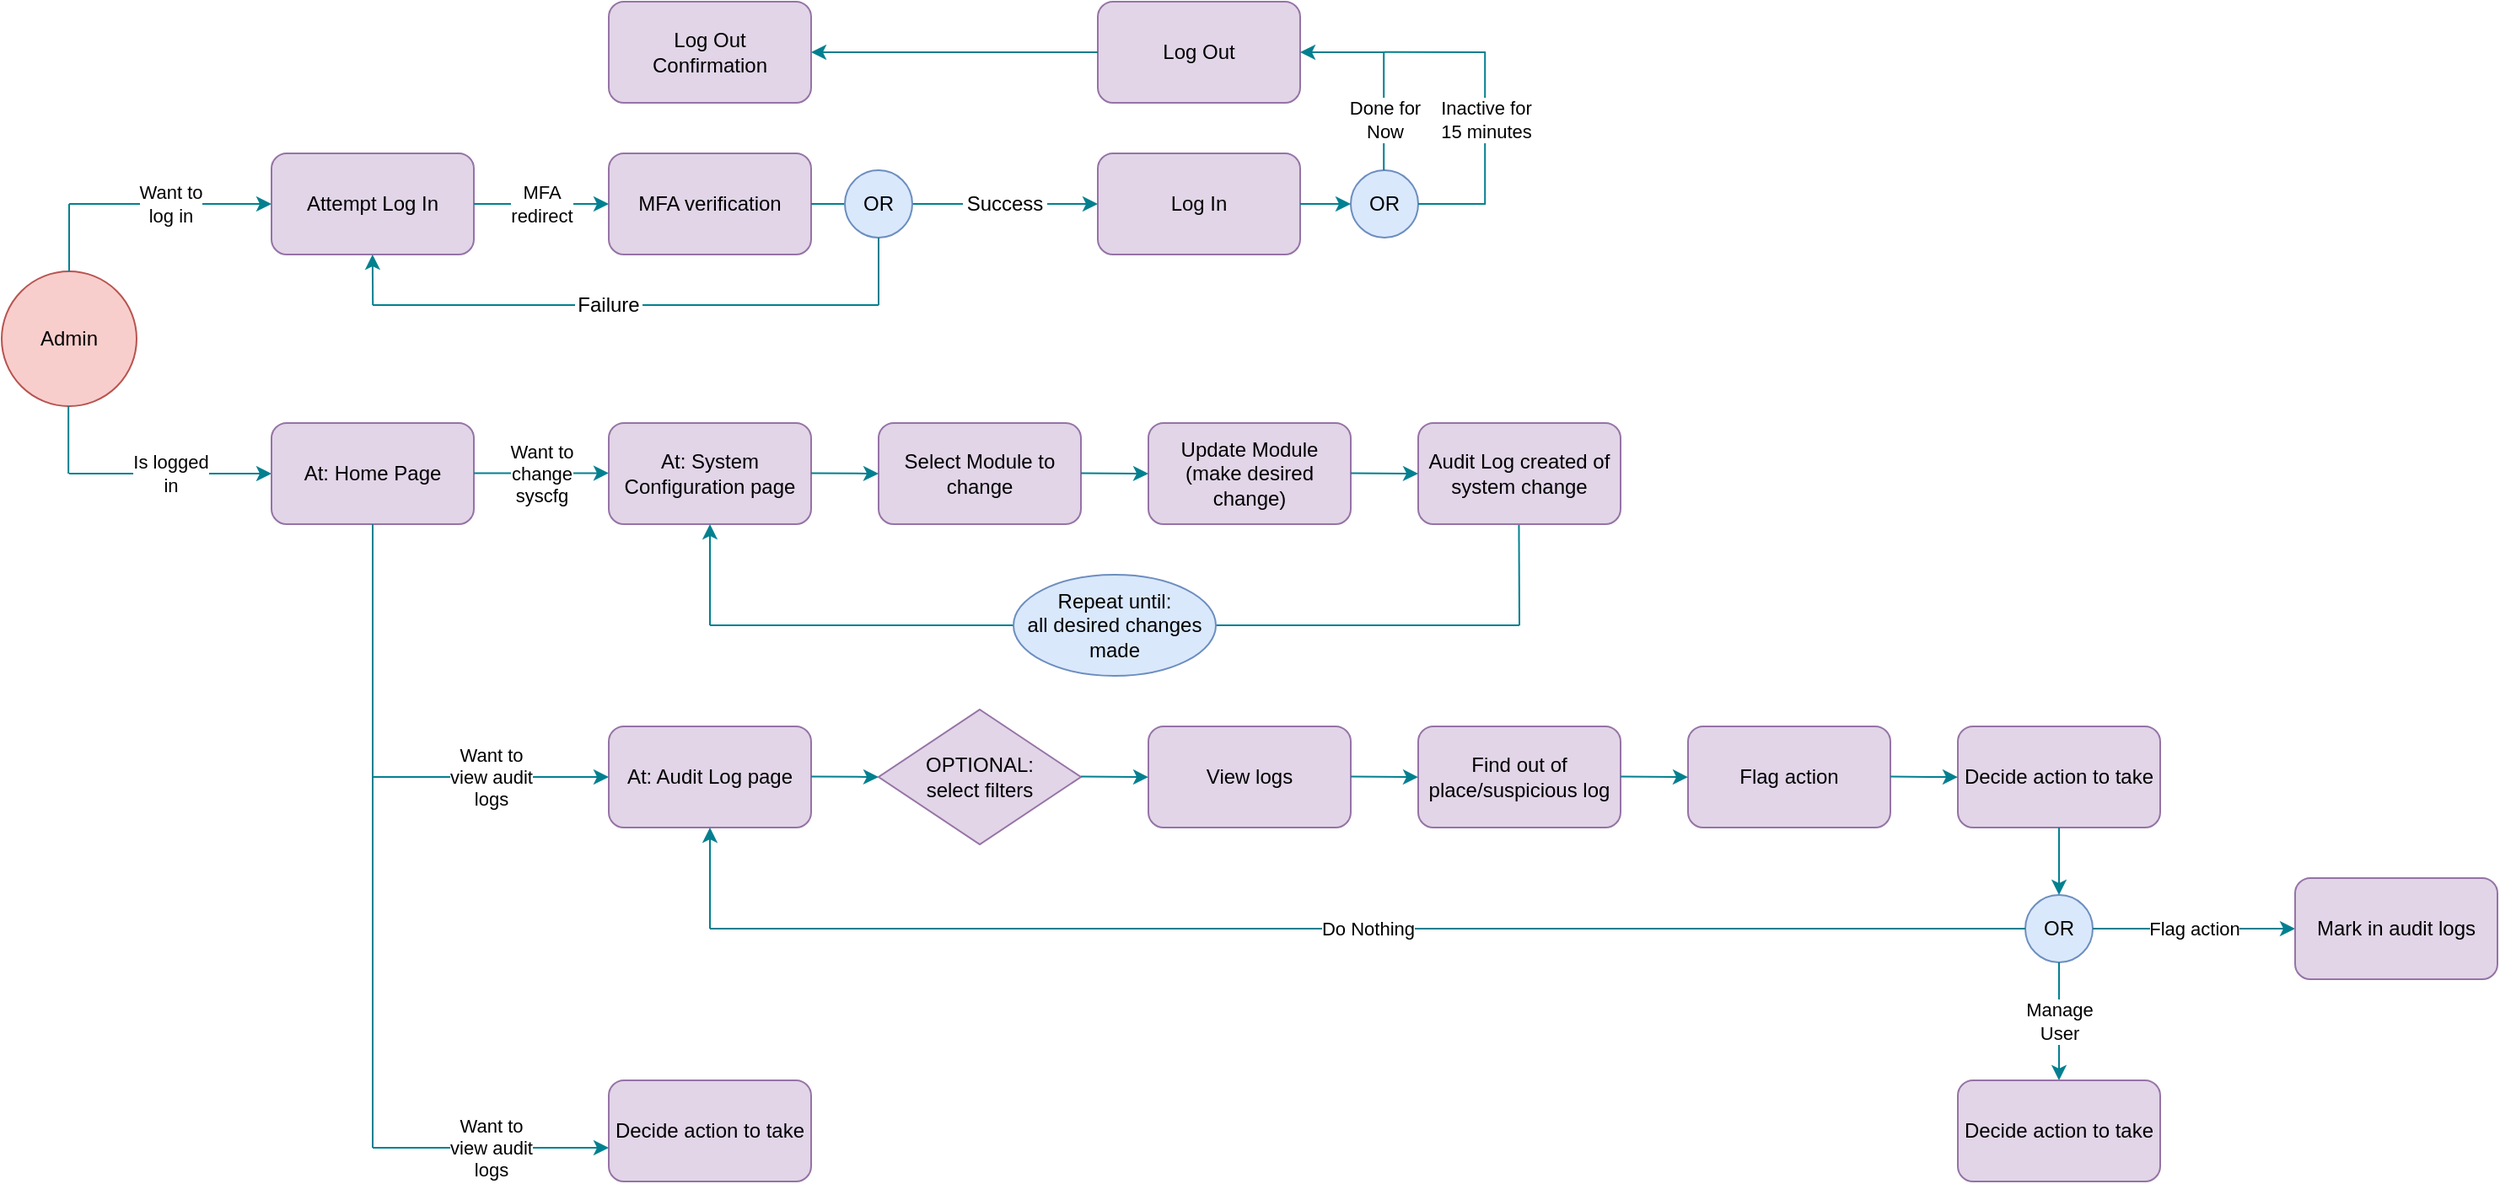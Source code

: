 <mxfile version="24.7.15">
  <diagram name="Page-1" id="o8XlsWnnpRnbrCQ8FYEk">
    <mxGraphModel dx="795" dy="508" grid="1" gridSize="10" guides="1" tooltips="1" connect="1" arrows="1" fold="1" page="1" pageScale="1" pageWidth="850" pageHeight="1100" math="0" shadow="0">
      <root>
        <mxCell id="0" />
        <mxCell id="1" parent="0" />
        <mxCell id="_eAn0dJ42G-p-g4B5pes-1" value="Admin" style="ellipse;whiteSpace=wrap;html=1;aspect=fixed;fillColor=#f8cecc;strokeColor=#b85450;" vertex="1" parent="1">
          <mxGeometry x="40" y="280" width="80" height="80" as="geometry" />
        </mxCell>
        <mxCell id="_eAn0dJ42G-p-g4B5pes-5" value="Log In" style="rounded=1;whiteSpace=wrap;html=1;fillColor=#e1d5e7;strokeColor=#9673a6;" vertex="1" parent="1">
          <mxGeometry x="690" y="210" width="120" height="60" as="geometry" />
        </mxCell>
        <mxCell id="_eAn0dJ42G-p-g4B5pes-10" value="OR" style="ellipse;whiteSpace=wrap;html=1;aspect=fixed;strokeColor=#6c8ebf;fillColor=#dae8fc;" vertex="1" parent="1">
          <mxGeometry x="840" y="220" width="40" height="40" as="geometry" />
        </mxCell>
        <mxCell id="_eAn0dJ42G-p-g4B5pes-11" value="Log Out" style="rounded=1;whiteSpace=wrap;html=1;fillColor=#e1d5e7;strokeColor=#9673a6;" vertex="1" parent="1">
          <mxGeometry x="690" y="120" width="120" height="60" as="geometry" />
        </mxCell>
        <mxCell id="_eAn0dJ42G-p-g4B5pes-12" value="" style="endArrow=none;html=1;rounded=0;strokeColor=#028090;fontColor=#E4FDE1;fillColor=#F45B69;" edge="1" parent="1">
          <mxGeometry width="50" height="50" relative="1" as="geometry">
            <mxPoint x="859.6" y="150" as="sourcePoint" />
            <mxPoint x="859.6" y="220" as="targetPoint" />
          </mxGeometry>
        </mxCell>
        <mxCell id="_eAn0dJ42G-p-g4B5pes-13" value="" style="endArrow=classic;html=1;rounded=0;strokeColor=#028090;fontColor=#E4FDE1;fillColor=#F45B69;entryX=1;entryY=0.5;entryDx=0;entryDy=0;" edge="1" parent="1" target="_eAn0dJ42G-p-g4B5pes-11">
          <mxGeometry width="50" height="50" relative="1" as="geometry">
            <mxPoint x="860" y="150" as="sourcePoint" />
            <mxPoint x="950" y="30" as="targetPoint" />
          </mxGeometry>
        </mxCell>
        <mxCell id="_eAn0dJ42G-p-g4B5pes-14" value="&lt;font color=&quot;#000000&quot;&gt;Done for&lt;/font&gt;&lt;div&gt;&lt;font color=&quot;#000000&quot;&gt;Now&lt;/font&gt;&lt;/div&gt;" style="edgeLabel;resizable=0;html=1;;align=center;verticalAlign=middle;strokeColor=#028090;fontColor=#E4FDE1;fillColor=#F45B69;" connectable="0" vertex="1" parent="1">
          <mxGeometry x="860.004" y="190" as="geometry" />
        </mxCell>
        <mxCell id="_eAn0dJ42G-p-g4B5pes-15" value="Attempt Log In" style="rounded=1;whiteSpace=wrap;html=1;fillColor=#e1d5e7;strokeColor=#9673a6;" vertex="1" parent="1">
          <mxGeometry x="200" y="210" width="120" height="60" as="geometry" />
        </mxCell>
        <mxCell id="_eAn0dJ42G-p-g4B5pes-16" value="MFA verification" style="rounded=1;whiteSpace=wrap;html=1;fillColor=#e1d5e7;strokeColor=#9673a6;" vertex="1" parent="1">
          <mxGeometry x="400" y="210" width="120" height="60" as="geometry" />
        </mxCell>
        <mxCell id="_eAn0dJ42G-p-g4B5pes-17" value="" style="endArrow=classic;html=1;rounded=0;exitX=1;exitY=0.5;exitDx=0;exitDy=0;entryX=0;entryY=0.5;entryDx=0;entryDy=0;strokeColor=#028090;" edge="1" parent="1" source="_eAn0dJ42G-p-g4B5pes-15" target="_eAn0dJ42G-p-g4B5pes-16">
          <mxGeometry relative="1" as="geometry">
            <mxPoint x="300" y="310" as="sourcePoint" />
            <mxPoint x="400" y="310" as="targetPoint" />
          </mxGeometry>
        </mxCell>
        <mxCell id="_eAn0dJ42G-p-g4B5pes-18" value="MFA&lt;div&gt;redirect&lt;/div&gt;" style="edgeLabel;resizable=0;html=1;;align=center;verticalAlign=middle;" connectable="0" vertex="1" parent="_eAn0dJ42G-p-g4B5pes-17">
          <mxGeometry relative="1" as="geometry" />
        </mxCell>
        <mxCell id="_eAn0dJ42G-p-g4B5pes-19" value="" style="endArrow=classic;html=1;rounded=0;exitX=1;exitY=0.5;exitDx=0;exitDy=0;entryX=0;entryY=0.5;entryDx=0;entryDy=0;fillColor=#0050ef;strokeColor=#028090;" edge="1" parent="1" source="_eAn0dJ42G-p-g4B5pes-34" target="_eAn0dJ42G-p-g4B5pes-5">
          <mxGeometry width="50" height="50" relative="1" as="geometry">
            <mxPoint x="510" y="340" as="sourcePoint" />
            <mxPoint x="560" y="290" as="targetPoint" />
          </mxGeometry>
        </mxCell>
        <mxCell id="_eAn0dJ42G-p-g4B5pes-21" value="" style="endArrow=classic;html=1;rounded=0;entryX=0;entryY=0.5;entryDx=0;entryDy=0;fillColor=#0050ef;strokeColor=#028090;exitX=1;exitY=0.5;exitDx=0;exitDy=0;" edge="1" parent="1" source="_eAn0dJ42G-p-g4B5pes-5" target="_eAn0dJ42G-p-g4B5pes-10">
          <mxGeometry width="50" height="50" relative="1" as="geometry">
            <mxPoint x="830" y="170" as="sourcePoint" />
            <mxPoint x="820" y="239.71" as="targetPoint" />
          </mxGeometry>
        </mxCell>
        <mxCell id="_eAn0dJ42G-p-g4B5pes-22" value="" style="endArrow=classic;html=1;rounded=0;strokeColor=#028090;entryX=0;entryY=0.5;entryDx=0;entryDy=0;" edge="1" parent="1" target="_eAn0dJ42G-p-g4B5pes-15">
          <mxGeometry relative="1" as="geometry">
            <mxPoint x="80" y="240" as="sourcePoint" />
            <mxPoint x="210" y="280" as="targetPoint" />
          </mxGeometry>
        </mxCell>
        <mxCell id="_eAn0dJ42G-p-g4B5pes-23" value="Want to&lt;div&gt;log in&lt;/div&gt;" style="edgeLabel;resizable=0;html=1;;align=center;verticalAlign=middle;" connectable="0" vertex="1" parent="_eAn0dJ42G-p-g4B5pes-22">
          <mxGeometry relative="1" as="geometry" />
        </mxCell>
        <mxCell id="_eAn0dJ42G-p-g4B5pes-24" value="" style="endArrow=none;html=1;rounded=0;exitX=0.5;exitY=0;exitDx=0;exitDy=0;strokeColor=#028090;" edge="1" parent="1" source="_eAn0dJ42G-p-g4B5pes-1">
          <mxGeometry width="50" height="50" relative="1" as="geometry">
            <mxPoint x="140" y="310" as="sourcePoint" />
            <mxPoint x="80" y="240" as="targetPoint" />
          </mxGeometry>
        </mxCell>
        <mxCell id="_eAn0dJ42G-p-g4B5pes-25" value="" style="endArrow=none;html=1;rounded=0;strokeColor=#028090;" edge="1" parent="1">
          <mxGeometry width="50" height="50" relative="1" as="geometry">
            <mxPoint x="919.6" y="240" as="sourcePoint" />
            <mxPoint x="919.6" y="150" as="targetPoint" />
          </mxGeometry>
        </mxCell>
        <mxCell id="_eAn0dJ42G-p-g4B5pes-26" value="" style="endArrow=none;html=1;rounded=0;exitX=1;exitY=0.5;exitDx=0;exitDy=0;strokeColor=#028090;" edge="1" parent="1" source="_eAn0dJ42G-p-g4B5pes-10">
          <mxGeometry width="50" height="50" relative="1" as="geometry">
            <mxPoint x="790" y="360" as="sourcePoint" />
            <mxPoint x="920" y="240" as="targetPoint" />
          </mxGeometry>
        </mxCell>
        <mxCell id="_eAn0dJ42G-p-g4B5pes-27" value="" style="endArrow=none;html=1;rounded=0;exitX=1;exitY=0.5;exitDx=0;exitDy=0;strokeColor=#028090;" edge="1" parent="1">
          <mxGeometry width="50" height="50" relative="1" as="geometry">
            <mxPoint x="860" y="149.83" as="sourcePoint" />
            <mxPoint x="920" y="150" as="targetPoint" />
          </mxGeometry>
        </mxCell>
        <mxCell id="_eAn0dJ42G-p-g4B5pes-28" value="&lt;font color=&quot;#000000&quot;&gt;Inactive for&lt;/font&gt;&lt;div&gt;&lt;font color=&quot;#000000&quot;&gt;15 minutes&lt;/font&gt;&lt;/div&gt;" style="edgeLabel;resizable=0;html=1;;align=center;verticalAlign=middle;strokeColor=#028090;fontColor=#E4FDE1;fillColor=#F45B69;" connectable="0" vertex="1" parent="1">
          <mxGeometry x="920.004" y="190" as="geometry" />
        </mxCell>
        <mxCell id="_eAn0dJ42G-p-g4B5pes-29" value="Log Out&lt;div&gt;Confirmation&lt;/div&gt;" style="rounded=1;whiteSpace=wrap;html=1;fillColor=#e1d5e7;strokeColor=#9673a6;" vertex="1" parent="1">
          <mxGeometry x="400" y="120" width="120" height="60" as="geometry" />
        </mxCell>
        <mxCell id="_eAn0dJ42G-p-g4B5pes-30" value="" style="endArrow=classic;html=1;rounded=0;exitX=0;exitY=0.5;exitDx=0;exitDy=0;entryX=1;entryY=0.5;entryDx=0;entryDy=0;strokeColor=#028090;" edge="1" parent="1" source="_eAn0dJ42G-p-g4B5pes-11" target="_eAn0dJ42G-p-g4B5pes-29">
          <mxGeometry relative="1" as="geometry">
            <mxPoint x="330" y="250" as="sourcePoint" />
            <mxPoint x="410" y="250" as="targetPoint" />
          </mxGeometry>
        </mxCell>
        <mxCell id="_eAn0dJ42G-p-g4B5pes-36" value="" style="endArrow=none;html=1;rounded=0;strokeColor=#028090;fontColor=#E4FDE1;fillColor=#F45B69;" edge="1" parent="1" target="_eAn0dJ42G-p-g4B5pes-34">
          <mxGeometry width="50" height="50" relative="1" as="geometry">
            <mxPoint x="520" y="240" as="sourcePoint" />
            <mxPoint x="634.86" y="250" as="targetPoint" />
          </mxGeometry>
        </mxCell>
        <mxCell id="_eAn0dJ42G-p-g4B5pes-32" value="OR" style="ellipse;whiteSpace=wrap;html=1;aspect=fixed;strokeColor=#6c8ebf;fillColor=#dae8fc;" vertex="1" parent="1">
          <mxGeometry x="540" y="220" width="40" height="40" as="geometry" />
        </mxCell>
        <mxCell id="_eAn0dJ42G-p-g4B5pes-33" value="" style="edgeLabel;resizable=0;html=1;;align=center;verticalAlign=middle;strokeColor=#028090;fontColor=#E4FDE1;fillColor=#F45B69;" connectable="0" vertex="1" parent="1">
          <mxGeometry x="640.004" y="240" as="geometry">
            <mxPoint x="6" y="-5" as="offset" />
          </mxGeometry>
        </mxCell>
        <mxCell id="_eAn0dJ42G-p-g4B5pes-34" value="Success" style="text;html=1;align=center;verticalAlign=middle;whiteSpace=wrap;rounded=0;" vertex="1" parent="1">
          <mxGeometry x="610" y="225" width="50" height="30" as="geometry" />
        </mxCell>
        <mxCell id="_eAn0dJ42G-p-g4B5pes-38" value="" style="endArrow=none;html=1;rounded=0;strokeColor=#028090;fontColor=#E4FDE1;fillColor=#F45B69;" edge="1" parent="1" source="_eAn0dJ42G-p-g4B5pes-40">
          <mxGeometry width="50" height="50" relative="1" as="geometry">
            <mxPoint x="250" y="300" as="sourcePoint" />
            <mxPoint x="560" y="300" as="targetPoint" />
          </mxGeometry>
        </mxCell>
        <mxCell id="_eAn0dJ42G-p-g4B5pes-39" value="" style="endArrow=none;html=1;rounded=0;strokeColor=#028090;fontColor=#E4FDE1;fillColor=#F45B69;" edge="1" parent="1">
          <mxGeometry width="50" height="50" relative="1" as="geometry">
            <mxPoint x="560" y="260" as="sourcePoint" />
            <mxPoint x="560" y="300" as="targetPoint" />
          </mxGeometry>
        </mxCell>
        <mxCell id="_eAn0dJ42G-p-g4B5pes-41" value="" style="endArrow=none;html=1;rounded=0;strokeColor=#028090;fontColor=#E4FDE1;fillColor=#F45B69;" edge="1" parent="1" target="_eAn0dJ42G-p-g4B5pes-40">
          <mxGeometry width="50" height="50" relative="1" as="geometry">
            <mxPoint x="260" y="300" as="sourcePoint" />
            <mxPoint x="560" y="300" as="targetPoint" />
          </mxGeometry>
        </mxCell>
        <mxCell id="_eAn0dJ42G-p-g4B5pes-40" value="Failure" style="text;html=1;align=center;verticalAlign=middle;whiteSpace=wrap;rounded=0;" vertex="1" parent="1">
          <mxGeometry x="380" y="290" width="40" height="20" as="geometry" />
        </mxCell>
        <mxCell id="_eAn0dJ42G-p-g4B5pes-42" value="" style="endArrow=classic;html=1;rounded=0;entryX=0.48;entryY=1.029;entryDx=0;entryDy=0;strokeColor=#028090;entryPerimeter=0;" edge="1" parent="1">
          <mxGeometry relative="1" as="geometry">
            <mxPoint x="260.1" y="300" as="sourcePoint" />
            <mxPoint x="259.9" y="270.0" as="targetPoint" />
          </mxGeometry>
        </mxCell>
        <mxCell id="_eAn0dJ42G-p-g4B5pes-44" value="" style="endArrow=classic;html=1;rounded=0;strokeColor=#028090;entryX=0;entryY=0.5;entryDx=0;entryDy=0;" edge="1" parent="1">
          <mxGeometry relative="1" as="geometry">
            <mxPoint x="80" y="400" as="sourcePoint" />
            <mxPoint x="200" y="400" as="targetPoint" />
          </mxGeometry>
        </mxCell>
        <mxCell id="_eAn0dJ42G-p-g4B5pes-45" value="Is logged&lt;div&gt;in&lt;/div&gt;" style="edgeLabel;resizable=0;html=1;;align=center;verticalAlign=middle;" connectable="0" vertex="1" parent="_eAn0dJ42G-p-g4B5pes-44">
          <mxGeometry relative="1" as="geometry" />
        </mxCell>
        <mxCell id="_eAn0dJ42G-p-g4B5pes-46" value="" style="endArrow=none;html=1;rounded=0;exitX=0.5;exitY=0;exitDx=0;exitDy=0;strokeColor=#028090;" edge="1" parent="1">
          <mxGeometry width="50" height="50" relative="1" as="geometry">
            <mxPoint x="79.58" y="400" as="sourcePoint" />
            <mxPoint x="79.58" y="360" as="targetPoint" />
          </mxGeometry>
        </mxCell>
        <mxCell id="_eAn0dJ42G-p-g4B5pes-47" value="At: Home Page" style="rounded=1;whiteSpace=wrap;html=1;fillColor=#e1d5e7;strokeColor=#9673a6;" vertex="1" parent="1">
          <mxGeometry x="200" y="370" width="120" height="60" as="geometry" />
        </mxCell>
        <mxCell id="_eAn0dJ42G-p-g4B5pes-48" value="At: System Configuration page" style="rounded=1;whiteSpace=wrap;html=1;fillColor=#e1d5e7;strokeColor=#9673a6;" vertex="1" parent="1">
          <mxGeometry x="400" y="370" width="120" height="60" as="geometry" />
        </mxCell>
        <mxCell id="_eAn0dJ42G-p-g4B5pes-49" value="" style="endArrow=classic;html=1;rounded=0;exitX=1;exitY=0.5;exitDx=0;exitDy=0;entryX=0;entryY=0.5;entryDx=0;entryDy=0;strokeColor=#028090;" edge="1" parent="1">
          <mxGeometry relative="1" as="geometry">
            <mxPoint x="320" y="399.72" as="sourcePoint" />
            <mxPoint x="400" y="399.72" as="targetPoint" />
          </mxGeometry>
        </mxCell>
        <mxCell id="_eAn0dJ42G-p-g4B5pes-50" value="Want to&lt;div&gt;change&lt;/div&gt;&lt;div&gt;syscfg&lt;/div&gt;" style="edgeLabel;resizable=0;html=1;;align=center;verticalAlign=middle;" connectable="0" vertex="1" parent="_eAn0dJ42G-p-g4B5pes-49">
          <mxGeometry relative="1" as="geometry" />
        </mxCell>
        <mxCell id="_eAn0dJ42G-p-g4B5pes-51" value="Select Module to change" style="rounded=1;whiteSpace=wrap;html=1;fillColor=#e1d5e7;strokeColor=#9673a6;" vertex="1" parent="1">
          <mxGeometry x="560" y="370" width="120" height="60" as="geometry" />
        </mxCell>
        <mxCell id="_eAn0dJ42G-p-g4B5pes-53" value="" style="endArrow=classic;html=1;rounded=0;exitX=1;exitY=0.5;exitDx=0;exitDy=0;strokeColor=#028090;" edge="1" parent="1">
          <mxGeometry relative="1" as="geometry">
            <mxPoint x="520" y="399.72" as="sourcePoint" />
            <mxPoint x="560" y="400" as="targetPoint" />
          </mxGeometry>
        </mxCell>
        <mxCell id="_eAn0dJ42G-p-g4B5pes-55" value="Update Module (make desired change)" style="rounded=1;whiteSpace=wrap;html=1;fillColor=#e1d5e7;strokeColor=#9673a6;" vertex="1" parent="1">
          <mxGeometry x="720" y="370" width="120" height="60" as="geometry" />
        </mxCell>
        <mxCell id="_eAn0dJ42G-p-g4B5pes-56" value="" style="endArrow=classic;html=1;rounded=0;exitX=1;exitY=0.5;exitDx=0;exitDy=0;strokeColor=#028090;" edge="1" parent="1">
          <mxGeometry relative="1" as="geometry">
            <mxPoint x="680" y="399.72" as="sourcePoint" />
            <mxPoint x="720" y="400" as="targetPoint" />
          </mxGeometry>
        </mxCell>
        <mxCell id="_eAn0dJ42G-p-g4B5pes-58" value="" style="endArrow=none;html=1;rounded=0;strokeColor=#028090;fontColor=#E4FDE1;fillColor=#F45B69;" edge="1" parent="1">
          <mxGeometry width="50" height="50" relative="1" as="geometry">
            <mxPoint x="939.72" y="430" as="sourcePoint" />
            <mxPoint x="940" y="490" as="targetPoint" />
          </mxGeometry>
        </mxCell>
        <mxCell id="_eAn0dJ42G-p-g4B5pes-59" value="" style="endArrow=none;html=1;rounded=0;strokeColor=#028090;fontColor=#E4FDE1;fillColor=#F45B69;" edge="1" parent="1">
          <mxGeometry width="50" height="50" relative="1" as="geometry">
            <mxPoint x="460" y="490" as="sourcePoint" />
            <mxPoint x="940" y="490" as="targetPoint" />
          </mxGeometry>
        </mxCell>
        <mxCell id="_eAn0dJ42G-p-g4B5pes-60" value="" style="endArrow=classic;html=1;rounded=0;strokeColor=#028090;entryX=0.5;entryY=1;entryDx=0;entryDy=0;" edge="1" parent="1" target="_eAn0dJ42G-p-g4B5pes-48">
          <mxGeometry relative="1" as="geometry">
            <mxPoint x="460" y="490" as="sourcePoint" />
            <mxPoint x="570" y="410" as="targetPoint" />
          </mxGeometry>
        </mxCell>
        <mxCell id="_eAn0dJ42G-p-g4B5pes-62" value="Repeat until:&lt;div&gt;all desired changes&lt;/div&gt;&lt;div&gt;made&lt;/div&gt;" style="ellipse;whiteSpace=wrap;html=1;fillColor=#dae8fc;strokeColor=#6c8ebf;" vertex="1" parent="1">
          <mxGeometry x="640" y="460" width="120" height="60" as="geometry" />
        </mxCell>
        <mxCell id="_eAn0dJ42G-p-g4B5pes-63" value="Audit Log created of system change" style="rounded=1;whiteSpace=wrap;html=1;fillColor=#e1d5e7;strokeColor=#9673a6;" vertex="1" parent="1">
          <mxGeometry x="880" y="370" width="120" height="60" as="geometry" />
        </mxCell>
        <mxCell id="_eAn0dJ42G-p-g4B5pes-64" value="" style="endArrow=classic;html=1;rounded=0;exitX=1;exitY=0.5;exitDx=0;exitDy=0;strokeColor=#028090;" edge="1" parent="1">
          <mxGeometry relative="1" as="geometry">
            <mxPoint x="840" y="399.72" as="sourcePoint" />
            <mxPoint x="880" y="400" as="targetPoint" />
          </mxGeometry>
        </mxCell>
        <mxCell id="_eAn0dJ42G-p-g4B5pes-65" value="At: Audit Log page" style="rounded=1;whiteSpace=wrap;html=1;fillColor=#e1d5e7;strokeColor=#9673a6;" vertex="1" parent="1">
          <mxGeometry x="400" y="550" width="120" height="60" as="geometry" />
        </mxCell>
        <mxCell id="_eAn0dJ42G-p-g4B5pes-66" value="" style="endArrow=none;html=1;rounded=0;strokeColor=#028090;fontColor=#E4FDE1;fillColor=#F45B69;exitX=0.5;exitY=1;exitDx=0;exitDy=0;" edge="1" parent="1" source="_eAn0dJ42G-p-g4B5pes-47">
          <mxGeometry width="50" height="50" relative="1" as="geometry">
            <mxPoint x="260" y="450" as="sourcePoint" />
            <mxPoint x="260" y="800" as="targetPoint" />
          </mxGeometry>
        </mxCell>
        <mxCell id="_eAn0dJ42G-p-g4B5pes-67" value="" style="endArrow=classic;html=1;rounded=0;exitX=1;exitY=0.5;exitDx=0;exitDy=0;entryX=0;entryY=0.5;entryDx=0;entryDy=0;strokeColor=#028090;" edge="1" parent="1" target="_eAn0dJ42G-p-g4B5pes-65">
          <mxGeometry relative="1" as="geometry">
            <mxPoint x="260" y="580" as="sourcePoint" />
            <mxPoint x="340" y="580" as="targetPoint" />
          </mxGeometry>
        </mxCell>
        <mxCell id="_eAn0dJ42G-p-g4B5pes-68" value="Want to&lt;div&gt;view audit&lt;/div&gt;&lt;div&gt;logs&lt;/div&gt;" style="edgeLabel;resizable=0;html=1;;align=center;verticalAlign=middle;" connectable="0" vertex="1" parent="_eAn0dJ42G-p-g4B5pes-67">
          <mxGeometry relative="1" as="geometry" />
        </mxCell>
        <mxCell id="_eAn0dJ42G-p-g4B5pes-69" value="View logs" style="rounded=1;whiteSpace=wrap;html=1;fillColor=#e1d5e7;strokeColor=#9673a6;" vertex="1" parent="1">
          <mxGeometry x="720" y="550" width="120" height="60" as="geometry" />
        </mxCell>
        <mxCell id="_eAn0dJ42G-p-g4B5pes-70" value="" style="endArrow=classic;html=1;rounded=0;exitX=1;exitY=0.5;exitDx=0;exitDy=0;strokeColor=#028090;" edge="1" parent="1">
          <mxGeometry relative="1" as="geometry">
            <mxPoint x="520" y="579.72" as="sourcePoint" />
            <mxPoint x="560" y="580" as="targetPoint" />
          </mxGeometry>
        </mxCell>
        <mxCell id="_eAn0dJ42G-p-g4B5pes-71" value="OPTIONAL:&lt;div&gt;select filters&lt;/div&gt;" style="rhombus;whiteSpace=wrap;html=1;fillColor=#e1d5e7;strokeColor=#9673a6;" vertex="1" parent="1">
          <mxGeometry x="560" y="540" width="120" height="80" as="geometry" />
        </mxCell>
        <mxCell id="_eAn0dJ42G-p-g4B5pes-72" value="" style="endArrow=classic;html=1;rounded=0;exitX=1;exitY=0.5;exitDx=0;exitDy=0;strokeColor=#028090;" edge="1" parent="1">
          <mxGeometry relative="1" as="geometry">
            <mxPoint x="680" y="579.79" as="sourcePoint" />
            <mxPoint x="720" y="580.07" as="targetPoint" />
          </mxGeometry>
        </mxCell>
        <mxCell id="_eAn0dJ42G-p-g4B5pes-73" value="Find out of place/suspicious log&lt;span style=&quot;color: rgba(0, 0, 0, 0); font-family: monospace; font-size: 0px; text-align: start; text-wrap: nowrap;&quot;&gt;%3CmxGraphModel%3E%3Croot%3E%3CmxCell%20id%3D%220%22%2F%3E%3CmxCell%20id%3D%221%22%20parent%3D%220%22%2F%3E%3CmxCell%20id%3D%222%22%20value%3D%22View%20logs%22%20style%3D%22rounded%3D1%3BwhiteSpace%3Dwrap%3Bhtml%3D1%3BfillColor%3D%23e1d5e7%3BstrokeColor%3D%239673a6%3B%22%20vertex%3D%221%22%20parent%3D%221%22%3E%3CmxGeometry%20x%3D%22720%22%20y%3D%22550%22%20width%3D%22120%22%20height%3D%2260%22%20as%3D%22geometry%22%2F%3E%3C%2FmxCell%3E%3CmxCell%20id%3D%223%22%20value%3D%22%22%20style%3D%22endArrow%3Dclassic%3Bhtml%3D1%3Brounded%3D0%3BexitX%3D1%3BexitY%3D0.5%3BexitDx%3D0%3BexitDy%3D0%3BstrokeColor%3D%23028090%3B%22%20edge%3D%221%22%20parent%3D%221%22%3E%3CmxGeometry%20relative%3D%221%22%20as%3D%22geometry%22%3E%3CmxPoint%20x%3D%22680%22%20y%3D%22579.79%22%20as%3D%22sourcePoint%22%2F%3E%3CmxPoint%20x%3D%22720%22%20y%3D%22580.07%22%20as%3D%22targetPoint%22%2F%3E%3C%2FmxGeometry%3E%3C%2FmxCell%3E%3C%2Froot%3E%3C%2FmxGraphModel%3E&lt;/span&gt;&lt;span style=&quot;color: rgba(0, 0, 0, 0); font-family: monospace; font-size: 0px; text-align: start; text-wrap: nowrap;&quot;&gt;%3CmxGraphModel%3E%3Croot%3E%3CmxCell%20id%3D%220%22%2F%3E%3CmxCell%20id%3D%221%22%20parent%3D%220%22%2F%3E%3CmxCell%20id%3D%222%22%20value%3D%22View%20logs%22%20style%3D%22rounded%3D1%3BwhiteSpace%3Dwrap%3Bhtml%3D1%3BfillColor%3D%23e1d5e7%3BstrokeColor%3D%239673a6%3B%22%20vertex%3D%221%22%20parent%3D%221%22%3E%3CmxGeometry%20x%3D%22720%22%20y%3D%22550%22%20width%3D%22120%22%20height%3D%2260%22%20as%3D%22geometry%22%2F%3E%3C%2FmxCell%3E%3CmxCell%20id%3D%223%22%20value%3D%22%22%20style%3D%22endArrow%3Dclassic%3Bhtml%3D1%3Brounded%3D0%3BexitX%3D1%3BexitY%3D0.5%3BexitDx%3D0%3BexitDy%3D0%3BstrokeColor%3D%23028090%3B%22%20edge%3D%221%22%20parent%3D%221%22%3E%3CmxGeometry%20relative%3D%221%22%20as%3D%22geometry%22%3E%3CmxPoint%20x%3D%22680%22%20y%3D%22579.79%22%20as%3D%22sourcePoint%22%2F%3E%3CmxPoint%20x%3D%22720%22%20y%3D%22580.07%22%20as%3D%22targetPoint%22%2F%3E%3C%2FmxGeometry%3E%3C%2FmxCell%3E%3C%2Froot%3E%3C%2FmxGraphModel%3E&lt;/span&gt;" style="rounded=1;whiteSpace=wrap;html=1;fillColor=#e1d5e7;strokeColor=#9673a6;" vertex="1" parent="1">
          <mxGeometry x="880" y="550" width="120" height="60" as="geometry" />
        </mxCell>
        <mxCell id="_eAn0dJ42G-p-g4B5pes-74" value="" style="endArrow=classic;html=1;rounded=0;exitX=1;exitY=0.5;exitDx=0;exitDy=0;strokeColor=#028090;" edge="1" parent="1">
          <mxGeometry relative="1" as="geometry">
            <mxPoint x="840" y="579.79" as="sourcePoint" />
            <mxPoint x="880" y="580.07" as="targetPoint" />
          </mxGeometry>
        </mxCell>
        <mxCell id="_eAn0dJ42G-p-g4B5pes-75" value="Flag action&lt;span style=&quot;color: rgba(0, 0, 0, 0); font-family: monospace; font-size: 0px; text-align: start; text-wrap: nowrap;&quot;&gt;%3CmxGraphModel%3E%3Croot%3E%3CmxCell%20id%3D%220%22%2F%3E%3CmxCell%20id%3D%221%22%20parent%3D%220%22%2F%3E%3CmxCell%20id%3D%222%22%20value%3D%22View%20logs%22%20style%3D%22rounded%3D1%3BwhiteSpace%3Dwrap%3Bhtml%3D1%3BfillColor%3D%23e1d5e7%3BstrokeColor%3D%239673a6%3B%22%20vertex%3D%221%22%20parent%3D%221%22%3E%3CmxGeometry%20x%3D%22720%22%20y%3D%22550%22%20width%3D%22120%22%20height%3D%2260%22%20as%3D%22geometry%22%2F%3E%3C%2FmxCell%3E%3CmxCell%20id%3D%223%22%20value%3D%22%22%20style%3D%22endArrow%3Dclassic%3Bhtml%3D1%3Brounded%3D0%3BexitX%3D1%3BexitY%3D0.5%3BexitDx%3D0%3BexitDy%3D0%3BstrokeColor%3D%23028090%3B%22%20edge%3D%221%22%20parent%3D%221%22%3E%3CmxGeometry%20relative%3D%221%22%20as%3D%22geometry%22%3E%3CmxPoint%20x%3D%22680%22%20y%3D%22579.79%22%20as%3D%22sourcePoint%22%2F%3E%3CmxPoint%20x%3D%22720%22%20y%3D%22580.07%22%20as%3D%22targetPoint%22%2F%3E%3C%2FmxGeometry%3E%3C%2FmxCell%3E%3C%2Froot%3E%3C%2FmxGraphModel%3E&lt;/span&gt;" style="rounded=1;whiteSpace=wrap;html=1;fillColor=#e1d5e7;strokeColor=#9673a6;" vertex="1" parent="1">
          <mxGeometry x="1040" y="550" width="120" height="60" as="geometry" />
        </mxCell>
        <mxCell id="_eAn0dJ42G-p-g4B5pes-76" value="" style="endArrow=classic;html=1;rounded=0;exitX=1;exitY=0.5;exitDx=0;exitDy=0;strokeColor=#028090;" edge="1" parent="1">
          <mxGeometry relative="1" as="geometry">
            <mxPoint x="1000" y="579.79" as="sourcePoint" />
            <mxPoint x="1040" y="580.07" as="targetPoint" />
          </mxGeometry>
        </mxCell>
        <mxCell id="_eAn0dJ42G-p-g4B5pes-77" value="Decide action to take" style="rounded=1;whiteSpace=wrap;html=1;fillColor=#e1d5e7;strokeColor=#9673a6;" vertex="1" parent="1">
          <mxGeometry x="1200" y="550" width="120" height="60" as="geometry" />
        </mxCell>
        <mxCell id="_eAn0dJ42G-p-g4B5pes-78" value="" style="endArrow=classic;html=1;rounded=0;exitX=1;exitY=0.5;exitDx=0;exitDy=0;strokeColor=#028090;" edge="1" parent="1">
          <mxGeometry relative="1" as="geometry">
            <mxPoint x="1160" y="579.79" as="sourcePoint" />
            <mxPoint x="1200" y="580.07" as="targetPoint" />
          </mxGeometry>
        </mxCell>
        <mxCell id="_eAn0dJ42G-p-g4B5pes-80" value="OR" style="ellipse;whiteSpace=wrap;html=1;aspect=fixed;strokeColor=#6c8ebf;fillColor=#dae8fc;" vertex="1" parent="1">
          <mxGeometry x="1240" y="650" width="40" height="40" as="geometry" />
        </mxCell>
        <mxCell id="_eAn0dJ42G-p-g4B5pes-81" value="" style="endArrow=classic;html=1;rounded=0;exitX=0.5;exitY=1;exitDx=0;exitDy=0;strokeColor=#028090;" edge="1" parent="1" source="_eAn0dJ42G-p-g4B5pes-77">
          <mxGeometry relative="1" as="geometry">
            <mxPoint x="1340" y="720" as="sourcePoint" />
            <mxPoint x="1260" y="650" as="targetPoint" />
          </mxGeometry>
        </mxCell>
        <mxCell id="_eAn0dJ42G-p-g4B5pes-82" value="" style="endArrow=none;html=1;rounded=0;strokeColor=#028090;exitX=0;exitY=0.5;exitDx=0;exitDy=0;endFill=0;" edge="1" parent="1" source="_eAn0dJ42G-p-g4B5pes-80">
          <mxGeometry relative="1" as="geometry">
            <mxPoint x="1390" y="630" as="sourcePoint" />
            <mxPoint x="460" y="670" as="targetPoint" />
          </mxGeometry>
        </mxCell>
        <mxCell id="_eAn0dJ42G-p-g4B5pes-83" value="Do Nothing" style="edgeLabel;resizable=0;html=1;;align=center;verticalAlign=middle;" connectable="0" vertex="1" parent="_eAn0dJ42G-p-g4B5pes-82">
          <mxGeometry relative="1" as="geometry" />
        </mxCell>
        <mxCell id="_eAn0dJ42G-p-g4B5pes-84" value="" style="endArrow=classic;html=1;rounded=0;strokeColor=#028090;exitX=0.5;exitY=1;exitDx=0;exitDy=0;" edge="1" parent="1" source="_eAn0dJ42G-p-g4B5pes-80">
          <mxGeometry relative="1" as="geometry">
            <mxPoint x="1380" y="700" as="sourcePoint" />
            <mxPoint x="1260" y="760" as="targetPoint" />
          </mxGeometry>
        </mxCell>
        <mxCell id="_eAn0dJ42G-p-g4B5pes-85" value="Manage&lt;div&gt;User&lt;/div&gt;" style="edgeLabel;resizable=0;html=1;;align=center;verticalAlign=middle;" connectable="0" vertex="1" parent="_eAn0dJ42G-p-g4B5pes-84">
          <mxGeometry relative="1" as="geometry" />
        </mxCell>
        <mxCell id="_eAn0dJ42G-p-g4B5pes-87" value="" style="endArrow=classic;html=1;rounded=0;strokeColor=#028090;entryX=0.5;entryY=1;entryDx=0;entryDy=0;" edge="1" parent="1" target="_eAn0dJ42G-p-g4B5pes-65">
          <mxGeometry relative="1" as="geometry">
            <mxPoint x="460" y="670" as="sourcePoint" />
            <mxPoint x="570" y="590" as="targetPoint" />
          </mxGeometry>
        </mxCell>
        <mxCell id="_eAn0dJ42G-p-g4B5pes-88" value="" style="endArrow=classic;html=1;rounded=0;strokeColor=#028090;exitX=1;exitY=0.5;exitDx=0;exitDy=0;" edge="1" parent="1" source="_eAn0dJ42G-p-g4B5pes-80">
          <mxGeometry relative="1" as="geometry">
            <mxPoint x="1270" y="700" as="sourcePoint" />
            <mxPoint x="1400" y="670" as="targetPoint" />
          </mxGeometry>
        </mxCell>
        <mxCell id="_eAn0dJ42G-p-g4B5pes-89" value="Flag action" style="edgeLabel;resizable=0;html=1;;align=center;verticalAlign=middle;" connectable="0" vertex="1" parent="_eAn0dJ42G-p-g4B5pes-88">
          <mxGeometry relative="1" as="geometry" />
        </mxCell>
        <mxCell id="_eAn0dJ42G-p-g4B5pes-90" value="Mark in audit logs" style="rounded=1;whiteSpace=wrap;html=1;fillColor=#e1d5e7;strokeColor=#9673a6;" vertex="1" parent="1">
          <mxGeometry x="1400" y="640" width="120" height="60" as="geometry" />
        </mxCell>
        <mxCell id="_eAn0dJ42G-p-g4B5pes-91" value="Decide action to take" style="rounded=1;whiteSpace=wrap;html=1;fillColor=#e1d5e7;strokeColor=#9673a6;" vertex="1" parent="1">
          <mxGeometry x="1200" y="760" width="120" height="60" as="geometry" />
        </mxCell>
        <mxCell id="_eAn0dJ42G-p-g4B5pes-92" value="Decide action to take" style="rounded=1;whiteSpace=wrap;html=1;fillColor=#e1d5e7;strokeColor=#9673a6;" vertex="1" parent="1">
          <mxGeometry x="400" y="760" width="120" height="60" as="geometry" />
        </mxCell>
        <mxCell id="_eAn0dJ42G-p-g4B5pes-93" value="" style="endArrow=classic;html=1;rounded=0;exitX=1;exitY=0.5;exitDx=0;exitDy=0;entryX=0;entryY=0.5;entryDx=0;entryDy=0;strokeColor=#028090;" edge="1" parent="1">
          <mxGeometry relative="1" as="geometry">
            <mxPoint x="260" y="800" as="sourcePoint" />
            <mxPoint x="400" y="800" as="targetPoint" />
          </mxGeometry>
        </mxCell>
        <mxCell id="_eAn0dJ42G-p-g4B5pes-94" value="Want to&lt;div&gt;view audit&lt;/div&gt;&lt;div&gt;logs&lt;/div&gt;" style="edgeLabel;resizable=0;html=1;;align=center;verticalAlign=middle;" connectable="0" vertex="1" parent="_eAn0dJ42G-p-g4B5pes-93">
          <mxGeometry relative="1" as="geometry" />
        </mxCell>
      </root>
    </mxGraphModel>
  </diagram>
</mxfile>
